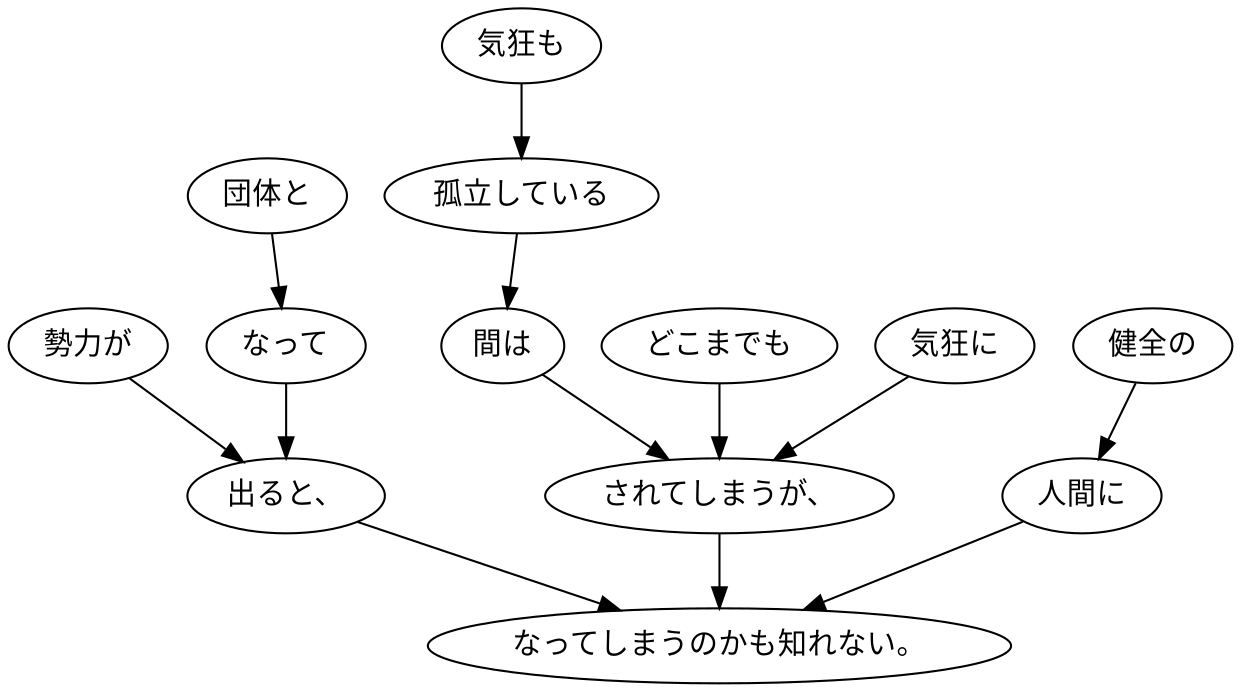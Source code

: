digraph graph6370 {
	node0 [label="気狂も"];
	node1 [label="孤立している"];
	node2 [label="間は"];
	node3 [label="どこまでも"];
	node4 [label="気狂に"];
	node5 [label="されてしまうが、"];
	node6 [label="団体と"];
	node7 [label="なって"];
	node8 [label="勢力が"];
	node9 [label="出ると、"];
	node10 [label="健全の"];
	node11 [label="人間に"];
	node12 [label="なってしまうのかも知れない。"];
	node0 -> node1;
	node1 -> node2;
	node2 -> node5;
	node3 -> node5;
	node4 -> node5;
	node5 -> node12;
	node6 -> node7;
	node7 -> node9;
	node8 -> node9;
	node9 -> node12;
	node10 -> node11;
	node11 -> node12;
}
